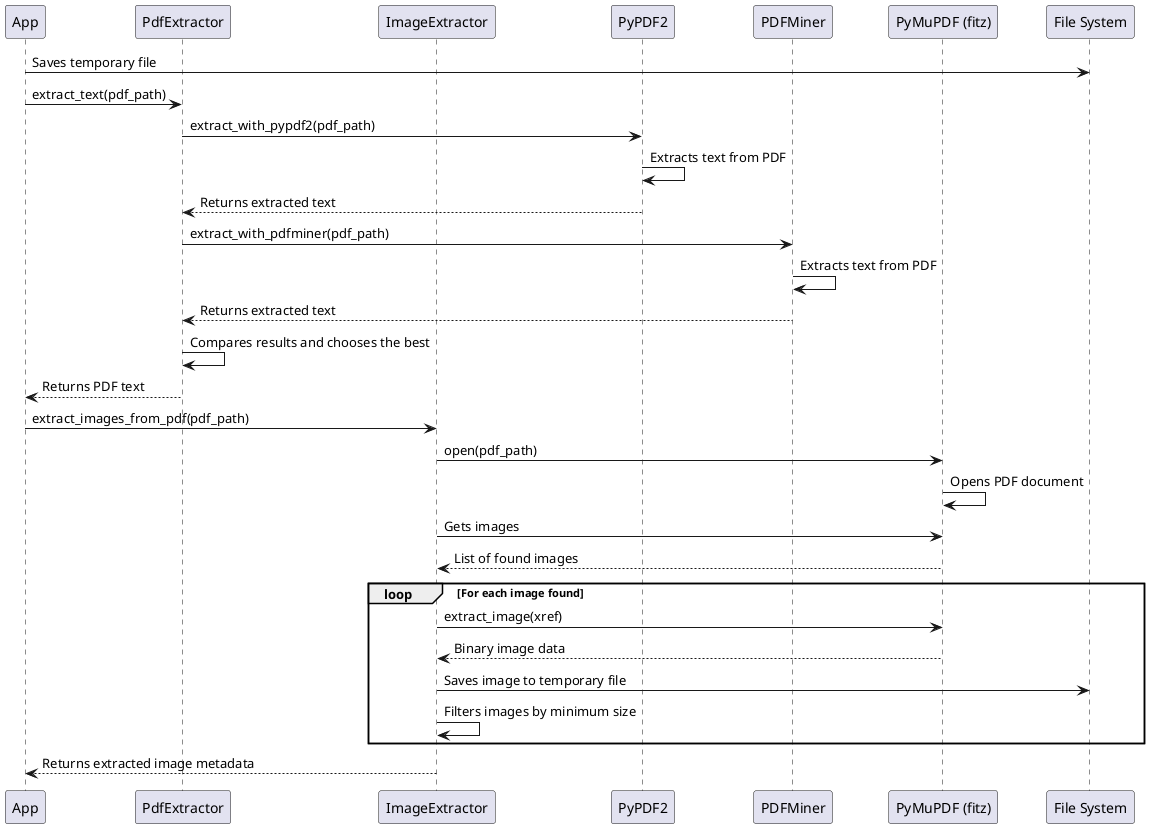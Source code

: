 @startuml PDF Extraction

participant "App" as App
participant "PdfExtractor" as PdfExtractor
participant "ImageExtractor" as ImageExtractor
participant "PyPDF2" as PyPDF2
participant "PDFMiner" as PDFMiner
participant "PyMuPDF (fitz)" as Fitz
participant "File System" as FS

App -> FS : Saves temporary file
App -> PdfExtractor : extract_text(pdf_path)

PdfExtractor -> PyPDF2 : extract_with_pypdf2(pdf_path)
PyPDF2 -> PyPDF2 : Extracts text from PDF
PyPDF2 --> PdfExtractor : Returns extracted text

PdfExtractor -> PDFMiner : extract_with_pdfminer(pdf_path)
PDFMiner -> PDFMiner : Extracts text from PDF
PDFMiner --> PdfExtractor : Returns extracted text

PdfExtractor -> PdfExtractor : Compares results and chooses the best
PdfExtractor --> App : Returns PDF text

App -> ImageExtractor : extract_images_from_pdf(pdf_path)
ImageExtractor -> Fitz : open(pdf_path)
Fitz -> Fitz : Opens PDF document
ImageExtractor -> Fitz : Gets images
Fitz --> ImageExtractor : List of found images

loop For each image found
  ImageExtractor -> Fitz : extract_image(xref)
  Fitz --> ImageExtractor : Binary image data
  ImageExtractor -> FS : Saves image to temporary file
  ImageExtractor -> ImageExtractor : Filters images by minimum size
end

ImageExtractor --> App : Returns extracted image metadata

@enduml